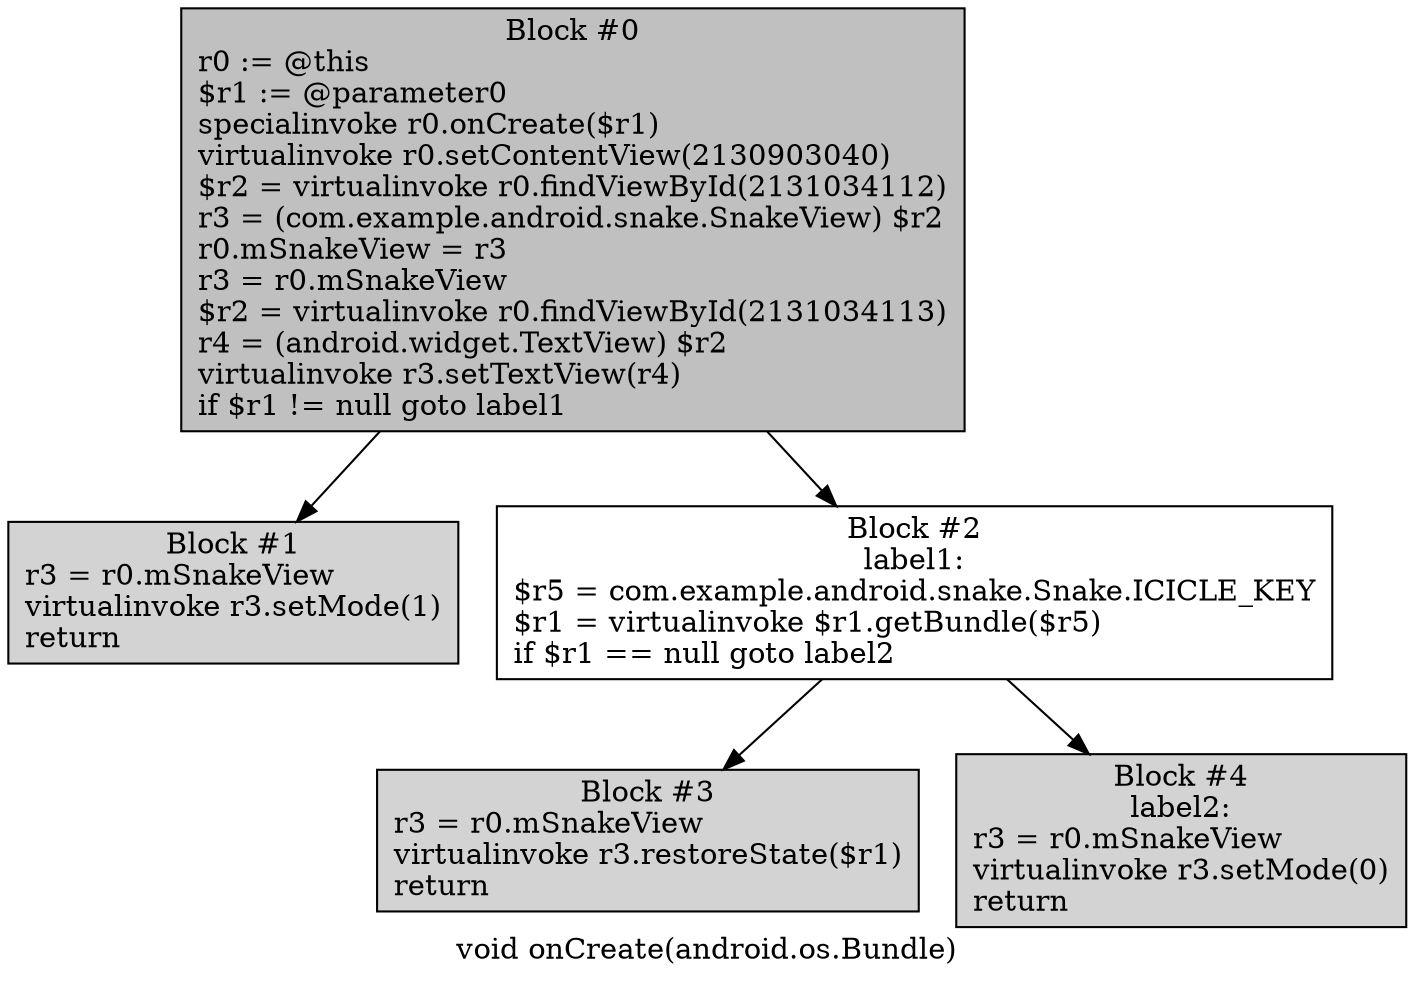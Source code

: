 digraph "void onCreate(android.os.Bundle)" {
    label = "void onCreate(android.os.Bundle)";
    node [shape = box];
    "0" [style = filled,fillcolor = gray,label = "Block #0\nr0 := @this\l$r1 := @parameter0\lspecialinvoke r0.onCreate($r1)\lvirtualinvoke r0.setContentView(2130903040)\l$r2 = virtualinvoke r0.findViewById(2131034112)\lr3 = (com.example.android.snake.SnakeView) $r2\lr0.mSnakeView = r3\lr3 = r0.mSnakeView\l$r2 = virtualinvoke r0.findViewById(2131034113)\lr4 = (android.widget.TextView) $r2\lvirtualinvoke r3.setTextView(r4)\lif $r1 != null goto label1\l",];
    "1" [style = filled,fillcolor = lightgray,label = "Block #1\nr3 = r0.mSnakeView\lvirtualinvoke r3.setMode(1)\lreturn\l",];
    "0" -> "1";
    "2" [label = "Block #2\nlabel1:\n$r5 = com.example.android.snake.Snake.ICICLE_KEY\l$r1 = virtualinvoke $r1.getBundle($r5)\lif $r1 == null goto label2\l",];
    "0" -> "2";
    "3" [style = filled,fillcolor = lightgray,label = "Block #3\nr3 = r0.mSnakeView\lvirtualinvoke r3.restoreState($r1)\lreturn\l",];
    "2" -> "3";
    "4" [style = filled,fillcolor = lightgray,label = "Block #4\nlabel2:\nr3 = r0.mSnakeView\lvirtualinvoke r3.setMode(0)\lreturn\l",];
    "2" -> "4";
}
